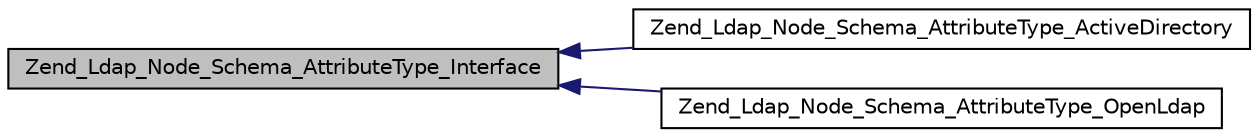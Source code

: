 digraph G
{
  edge [fontname="Helvetica",fontsize="10",labelfontname="Helvetica",labelfontsize="10"];
  node [fontname="Helvetica",fontsize="10",shape=record];
  rankdir="LR";
  Node1 [label="Zend_Ldap_Node_Schema_AttributeType_Interface",height=0.2,width=0.4,color="black", fillcolor="grey75", style="filled" fontcolor="black"];
  Node1 -> Node2 [dir="back",color="midnightblue",fontsize="10",style="solid",fontname="Helvetica"];
  Node2 [label="Zend_Ldap_Node_Schema_AttributeType_ActiveDirectory",height=0.2,width=0.4,color="black", fillcolor="white", style="filled",URL="$class_zend___ldap___node___schema___attribute_type___active_directory.html"];
  Node1 -> Node3 [dir="back",color="midnightblue",fontsize="10",style="solid",fontname="Helvetica"];
  Node3 [label="Zend_Ldap_Node_Schema_AttributeType_OpenLdap",height=0.2,width=0.4,color="black", fillcolor="white", style="filled",URL="$class_zend___ldap___node___schema___attribute_type___open_ldap.html"];
}
